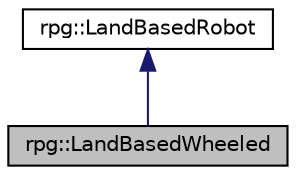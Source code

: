 digraph "rpg::LandBasedWheeled"
{
 // LATEX_PDF_SIZE
  edge [fontname="Helvetica",fontsize="10",labelfontname="Helvetica",labelfontsize="10"];
  node [fontname="Helvetica",fontsize="10",shape=record];
  Node1 [label="rpg::LandBasedWheeled",height=0.2,width=0.4,color="black", fillcolor="grey75", style="filled", fontcolor="black",tooltip="This is a concrete class containing attributes and methods for landbased wheeled navigation and handl..."];
  Node2 -> Node1 [dir="back",color="midnightblue",fontsize="10",style="solid",fontname="Helvetica"];
  Node2 [label="rpg::LandBasedRobot",height=0.2,width=0.4,color="black", fillcolor="white", style="filled",URL="$d1/dc5/classrpg_1_1_land_based_robot.html",tooltip="This is an abstract class containing attributes and methods for landbased navigation and handling of ..."];
}
